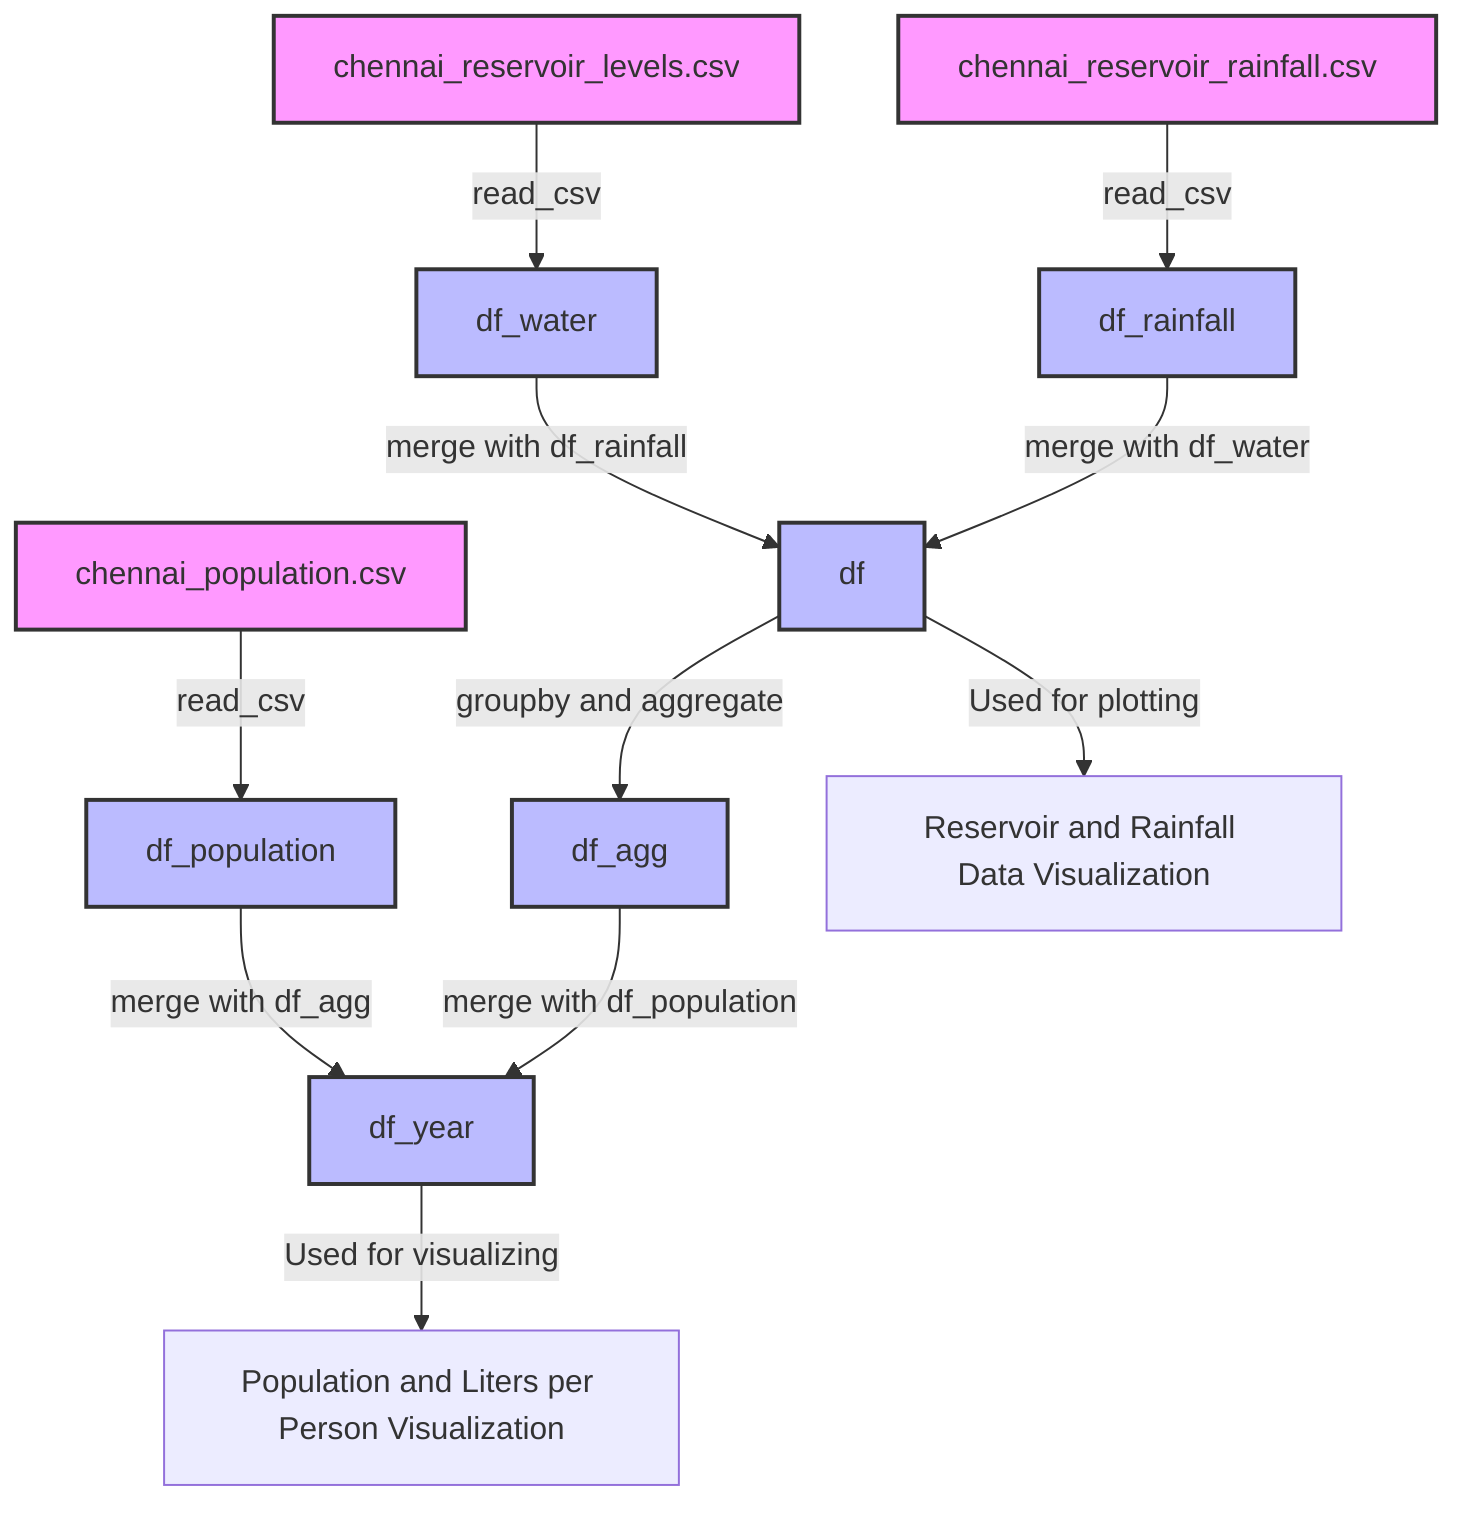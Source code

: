 flowchart TD

    %% Data Sources
    A[chennai_reservoir_levels.csv]:::dataSource --> |read_csv| B[df_water]
    C[chennai_reservoir_rainfall.csv]:::dataSource --> |read_csv| D[df_rainfall]
    E[chennai_population.csv]:::dataSource --> |read_csv| F[df_population]

    %% DataFrames Creation
    B --> |merge with df_rainfall| G[df]
    D --> |merge with df_water| G

    %% Aggregations and Merges
    G --> |groupby and aggregate| H[df_agg]
    H --> |merge with df_population| I[df_year]
    F --> |merge with df_agg| I

    %% Visualizations
    G --> |Used for plotting| J[Reservoir and Rainfall Data Visualization]
    I --> |Used for visualizing| K[Population and Liters per Person Visualization]

    %% Styles
    classDef dataSource fill:#f9f,stroke:#333,stroke-width:2px;
    classDef dataFrame fill:#bbf,stroke:#333,stroke-width:2px;

    class A,C,E dataSource;
    class B,D,F,G,H,I dataFrame;